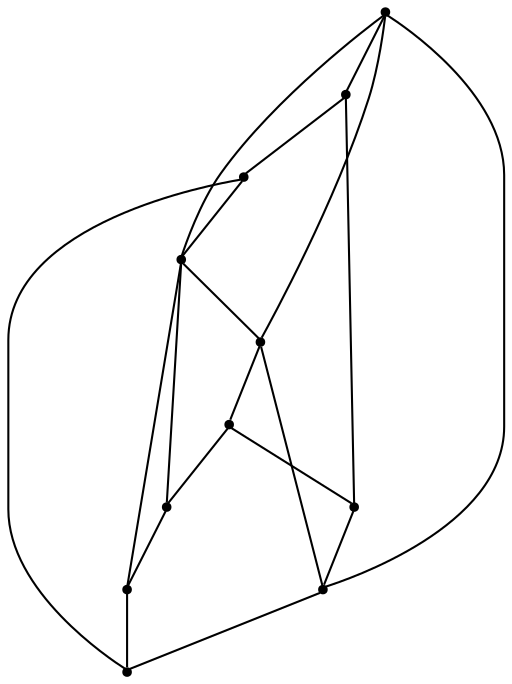 graph {
  node [shape=point,comment="{\"directed\":false,\"doi\":\"10.4230/LIPIcs.GD.2024.14\",\"figure\":\"3 (2)\"}"]

  v0 [pos="581.3767470518308,424.7946859866129"]
  v1 [pos="700.4345782201214,417.69451856024193"]
  v2 [pos="831.4581506289038,490.8594575323366"]
  v3 [pos="878.8837036535007,567.3496593850028"]
  v4 [pos="894.813116951068,654.0277546015559"]
  v5 [pos="878.8837036535007,739.2933442702164"]
  v6 [pos="797.6863622605634,846.1470746361865"]
  v7 [pos="504.0638452941207,466.47936762639085"]
  v8 [pos="504.0638452941207,840.1595668734869"]
  v9 [pos="711.5334450613258,886.5319154665877"]
  v10 [pos="677.1822989219114,892.2946023966737"]

  v0 -- v7 [id="-1",pos="581.3767470518308,424.7946859866129 558.9821801920586,431.92358228041235 537.2885347529882,442.54769591160107 517.0257432532055,456.73742825570343 512.5915516010504,459.8419742373786 508.2690625976438,463.0918926850319 504.0638452941207,466.47936762639085"]
  v8 -- v7 [id="-2",pos="504.0638452941207,840.1595668734869 504.0638452941207,466.47936762639085 504.0638452941207,466.47936762639085 504.0638452941207,466.47936762639085"]
  v7 -- v3 [id="-3",pos="504.0638452941207,466.47936762639085 878.8837036535007,567.3496593850028 878.8837036535007,567.3496593850028 878.8837036535007,567.3496593850028"]
  v7 -- v5 [id="-4",pos="504.0638452941207,466.47936762639085 878.8837036535007,739.2933442702164 878.8837036535007,739.2933442702164 878.8837036535007,739.2933442702164"]
  v7 -- v2 [id="-5",pos="504.0638452941207,466.47936762639085 831.4581506289038,490.8594575323366 831.4581506289038,490.8594575323366 831.4581506289038,490.8594575323366"]
  v10 -- v0 [id="-6",pos="677.1822989219114,892.2946023966737 581.3767470518308,424.7946859866129 581.3767470518308,424.7946859866129 581.3767470518308,424.7946859866129"]
  v6 -- v1 [id="-7",pos="797.6863622605634,846.1470746361865 700.4345782201214,417.69451856024193 700.4345782201214,417.69451856024193 700.4345782201214,417.69451856024193"]
  v4 -- v9 [id="-8",pos="894.813116951068,654.0277546015559 711.5334450613258,886.5319154665877 711.5334450613258,886.5319154665877 711.5334450613258,886.5319154665877"]
  v8 -- v10 [id="-10",pos="504.0638452941207,840.1595668734869 553.1401923040273,879.8314666652996 615.6212962330576,898.0373057022521 677.1822989219114,892.2946023966737"]
  v10 -- v9 [id="-11",pos="677.1822989219114,892.2946023966737 688.6955431416875,891.2505023036722 700.1821183568384,889.3429261928161 711.5334450613258,886.5319154665877"]
  v9 -- v6 [id="-12",pos="711.5334450613258,886.5319154665877 739.7787490117348,879.7165143857198 767.2353688936248,867.5745197387974 797.6863622605634,846.1470746361865"]
  v8 -- v5 [id="-13",pos="504.0638452941207,840.1595668734869 537.0979143908717,790.7161504475491 539.0484612840231,688.9917175505509 540.407185628589,631.9979833885969 541.7617126501153,575.0001164907494 542.5244171230561,562.737144644392 548.1343301529108,559.2161808241185 553.744179586962,555.699413320291 564.2095686282029,560.9287865784412 631.7614764151591,607.9804297913514 699.313447797919,655.0321365848138 823.9561352494339,743.910309649482 878.8837036535007,739.2933442702164"]
  v8 -- v6 [id="-14",pos="504.0638452941207,840.1595668734869 797.6863622605634,846.1470746361865 797.6863622605634,846.1470746361865 797.6863622605634,846.1470746361865"]
  v6 -- v5 [id="-16",pos="797.6863622605634,846.1470746361865 833.209683037491,821.3752556982316 862.3767043339161,782.4900826293699 878.8837036535007,739.2933442702164"]
  v5 -- v4 [id="-17",pos="878.8837036535007,739.2933442702164 889.3241731802094,712.0810147375978 894.7223003450237,683.1516180446491 894.813116951068,654.0277546015559"]
  v4 -- v3 [id="-18",pos="894.813116951068,654.0277546015559 894.9454210685049,624.8153945243696 889.7377977725798,595.4073716369298 878.8837036535007,567.3496593850028"]
  v3 -- v2 [id="-19",pos="878.8837036535007,567.3496593850028 872.0527268219898,549.4226107753241 862.8890916944399,532.0544691171236 851.3802992658055,515.6270073234488 845.208238722171,506.8171092044647 838.551348893894,498.54846998779215 831.4581506289038,490.8594575323366"]
  v2 -- v1 [id="-20",pos="831.4581506289038,490.8594575323366 795.8925998098795,452.0569186926309 749.6203545791357,427.2211650814929 700.4345782201214,417.69451856024193"]
  v1 -- v0 [id="-21",pos="700.4345782201214,417.69451856024193 661.281954497088,410.112780201301 620.284752906203,412.22880444324596 581.3767470518308,424.7946859866129"]
}